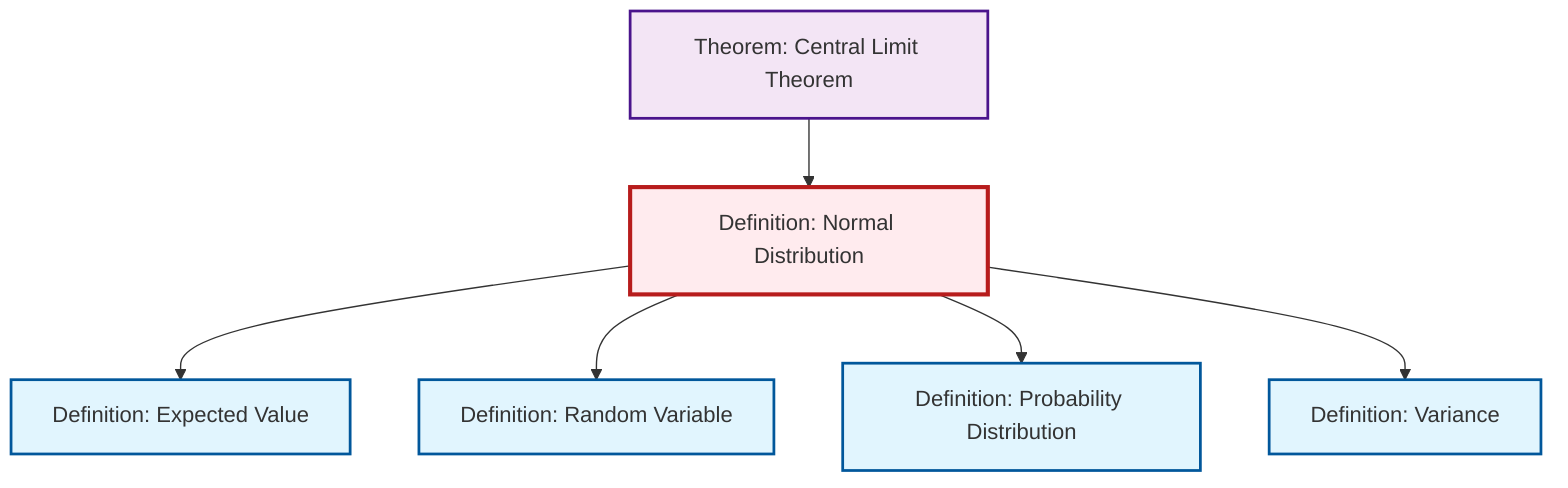 graph TD
    classDef definition fill:#e1f5fe,stroke:#01579b,stroke-width:2px
    classDef theorem fill:#f3e5f5,stroke:#4a148c,stroke-width:2px
    classDef axiom fill:#fff3e0,stroke:#e65100,stroke-width:2px
    classDef example fill:#e8f5e9,stroke:#1b5e20,stroke-width:2px
    classDef current fill:#ffebee,stroke:#b71c1c,stroke-width:3px
    def-normal-distribution["Definition: Normal Distribution"]:::definition
    def-expectation["Definition: Expected Value"]:::definition
    def-probability-distribution["Definition: Probability Distribution"]:::definition
    def-variance["Definition: Variance"]:::definition
    def-random-variable["Definition: Random Variable"]:::definition
    thm-central-limit["Theorem: Central Limit Theorem"]:::theorem
    thm-central-limit --> def-normal-distribution
    def-normal-distribution --> def-expectation
    def-normal-distribution --> def-random-variable
    def-normal-distribution --> def-probability-distribution
    def-normal-distribution --> def-variance
    class def-normal-distribution current